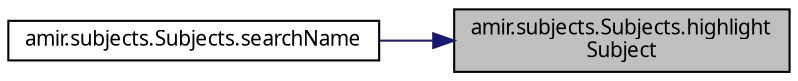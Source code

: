 digraph "amir.subjects.Subjects.highlightSubject"
{
 // LATEX_PDF_SIZE
  edge [fontname="FreeSans.ttf",fontsize="10",labelfontname="FreeSans.ttf",labelfontsize="10"];
  node [fontname="FreeSans.ttf",fontsize="10",shape=record];
  rankdir="RL";
  Node1 [label="amir.subjects.Subjects.highlight\lSubject",height=0.2,width=0.4,color="black", fillcolor="grey75", style="filled", fontcolor="black",tooltip=" "];
  Node1 -> Node2 [dir="back",color="midnightblue",fontsize="10",style="solid",fontname="FreeSans.ttf"];
  Node2 [label="amir.subjects.Subjects.searchName",height=0.2,width=0.4,color="black", fillcolor="white", style="filled",URL="$classamir_1_1subjects_1_1_subjects.html#a46f05a0eae01ae79918b836537f623c9",tooltip=" "];
}
